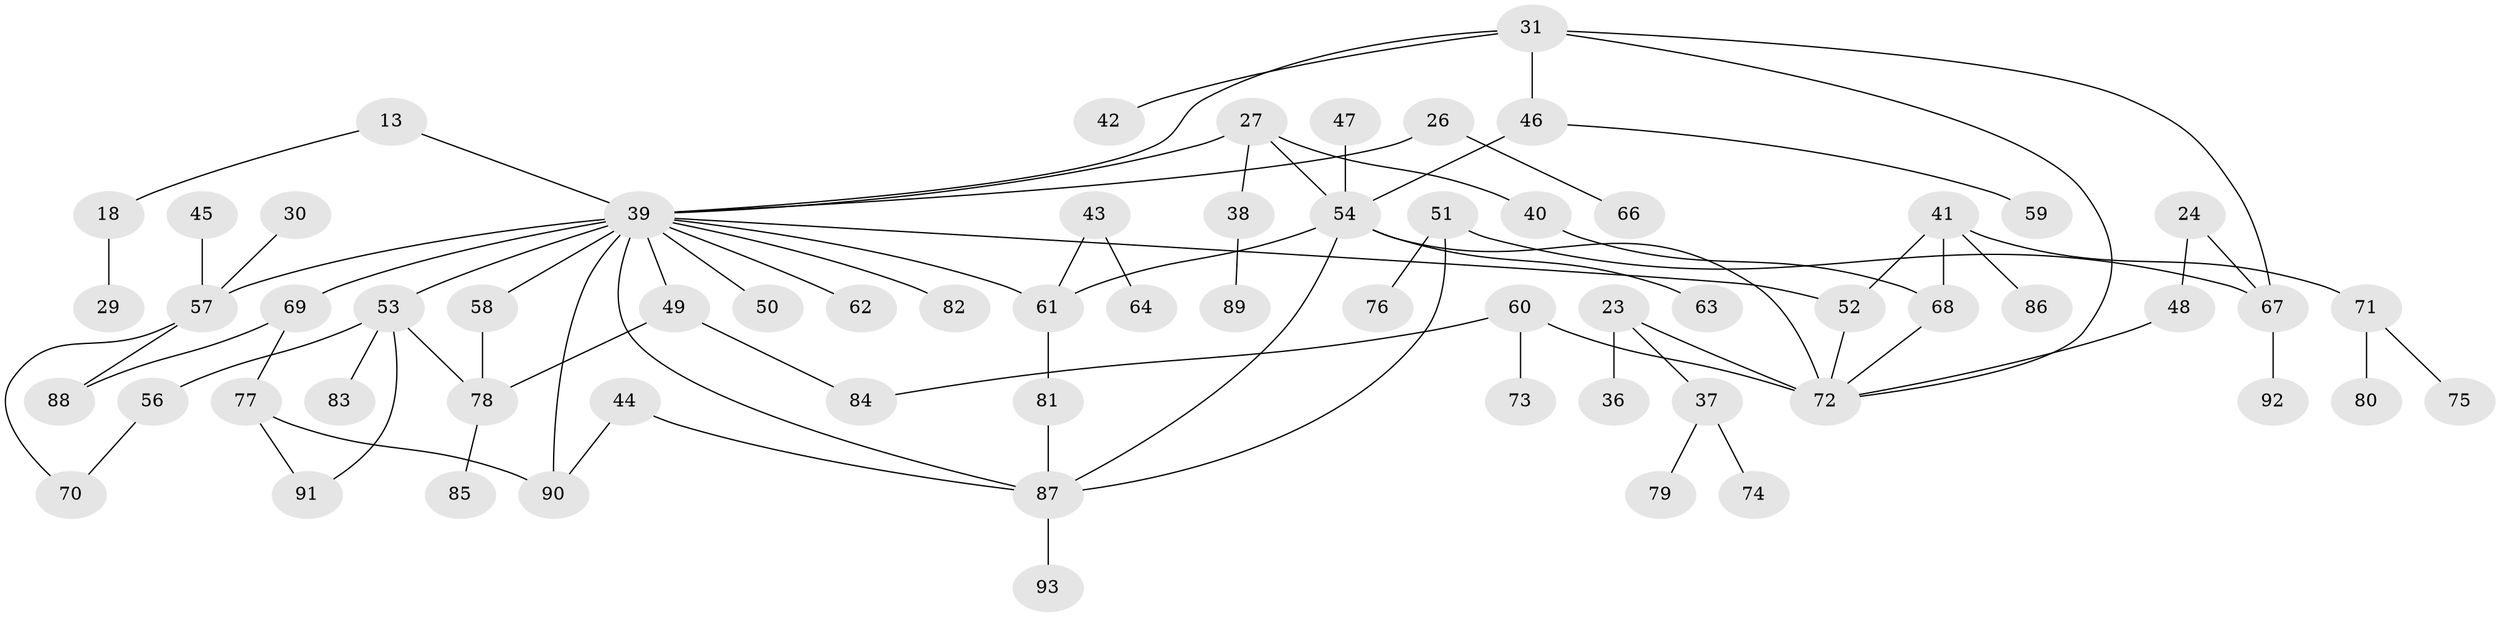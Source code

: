 // original degree distribution, {4: 0.15053763440860216, 6: 0.053763440860215055, 5: 0.043010752688172046, 3: 0.22580645161290322, 2: 0.21505376344086022, 1: 0.3118279569892473}
// Generated by graph-tools (version 1.1) at 2025/45/03/04/25 21:45:08]
// undirected, 65 vertices, 82 edges
graph export_dot {
graph [start="1"]
  node [color=gray90,style=filled];
  13;
  18;
  23;
  24;
  26;
  27;
  29;
  30;
  31 [super="+4"];
  36;
  37;
  38;
  39 [super="+21+7"];
  40;
  41;
  42;
  43 [super="+10"];
  44;
  45;
  46 [super="+34"];
  47;
  48;
  49 [super="+28"];
  50;
  51 [super="+19"];
  52 [super="+11"];
  53 [super="+14"];
  54 [super="+35"];
  56;
  57 [super="+17"];
  58;
  59;
  60;
  61 [super="+20+15+32"];
  62;
  63;
  64;
  66;
  67 [super="+12"];
  68;
  69;
  70;
  71;
  72 [super="+55+65"];
  73;
  74;
  75;
  76;
  77;
  78;
  79;
  80;
  81;
  82;
  83;
  84;
  85;
  86;
  87 [super="+25"];
  88;
  89;
  90 [super="+33"];
  91;
  92;
  93;
  13 -- 18;
  13 -- 39;
  18 -- 29;
  23 -- 36;
  23 -- 37;
  23 -- 72 [weight=3];
  24 -- 48;
  24 -- 67;
  26 -- 66;
  26 -- 39;
  27 -- 38;
  27 -- 40;
  27 -- 39;
  27 -- 54;
  30 -- 57;
  31 -- 42;
  31 -- 72;
  31 -- 67;
  31 -- 39;
  31 -- 46;
  37 -- 74;
  37 -- 79;
  38 -- 89;
  39 -- 50;
  39 -- 82;
  39 -- 57 [weight=3];
  39 -- 58;
  39 -- 69;
  39 -- 53;
  39 -- 87;
  39 -- 90 [weight=2];
  39 -- 62;
  39 -- 52;
  39 -- 61 [weight=2];
  39 -- 49;
  40 -- 68;
  41 -- 71;
  41 -- 86;
  41 -- 68;
  41 -- 52;
  43 -- 64;
  43 -- 61;
  44 -- 90;
  44 -- 87;
  45 -- 57;
  46 -- 59;
  46 -- 54 [weight=2];
  47 -- 54;
  48 -- 72;
  49 -- 84;
  49 -- 78;
  51 -- 76;
  51 -- 87;
  51 -- 67;
  52 -- 72 [weight=2];
  53 -- 56;
  53 -- 83;
  53 -- 91;
  53 -- 78;
  54 -- 61 [weight=2];
  54 -- 72;
  54 -- 87;
  54 -- 63;
  56 -- 70;
  57 -- 70;
  57 -- 88;
  58 -- 78;
  60 -- 73;
  60 -- 84;
  60 -- 72;
  61 -- 81;
  67 -- 92;
  68 -- 72;
  69 -- 77;
  69 -- 88;
  71 -- 75;
  71 -- 80;
  77 -- 91;
  77 -- 90;
  78 -- 85;
  81 -- 87;
  87 -- 93;
}
